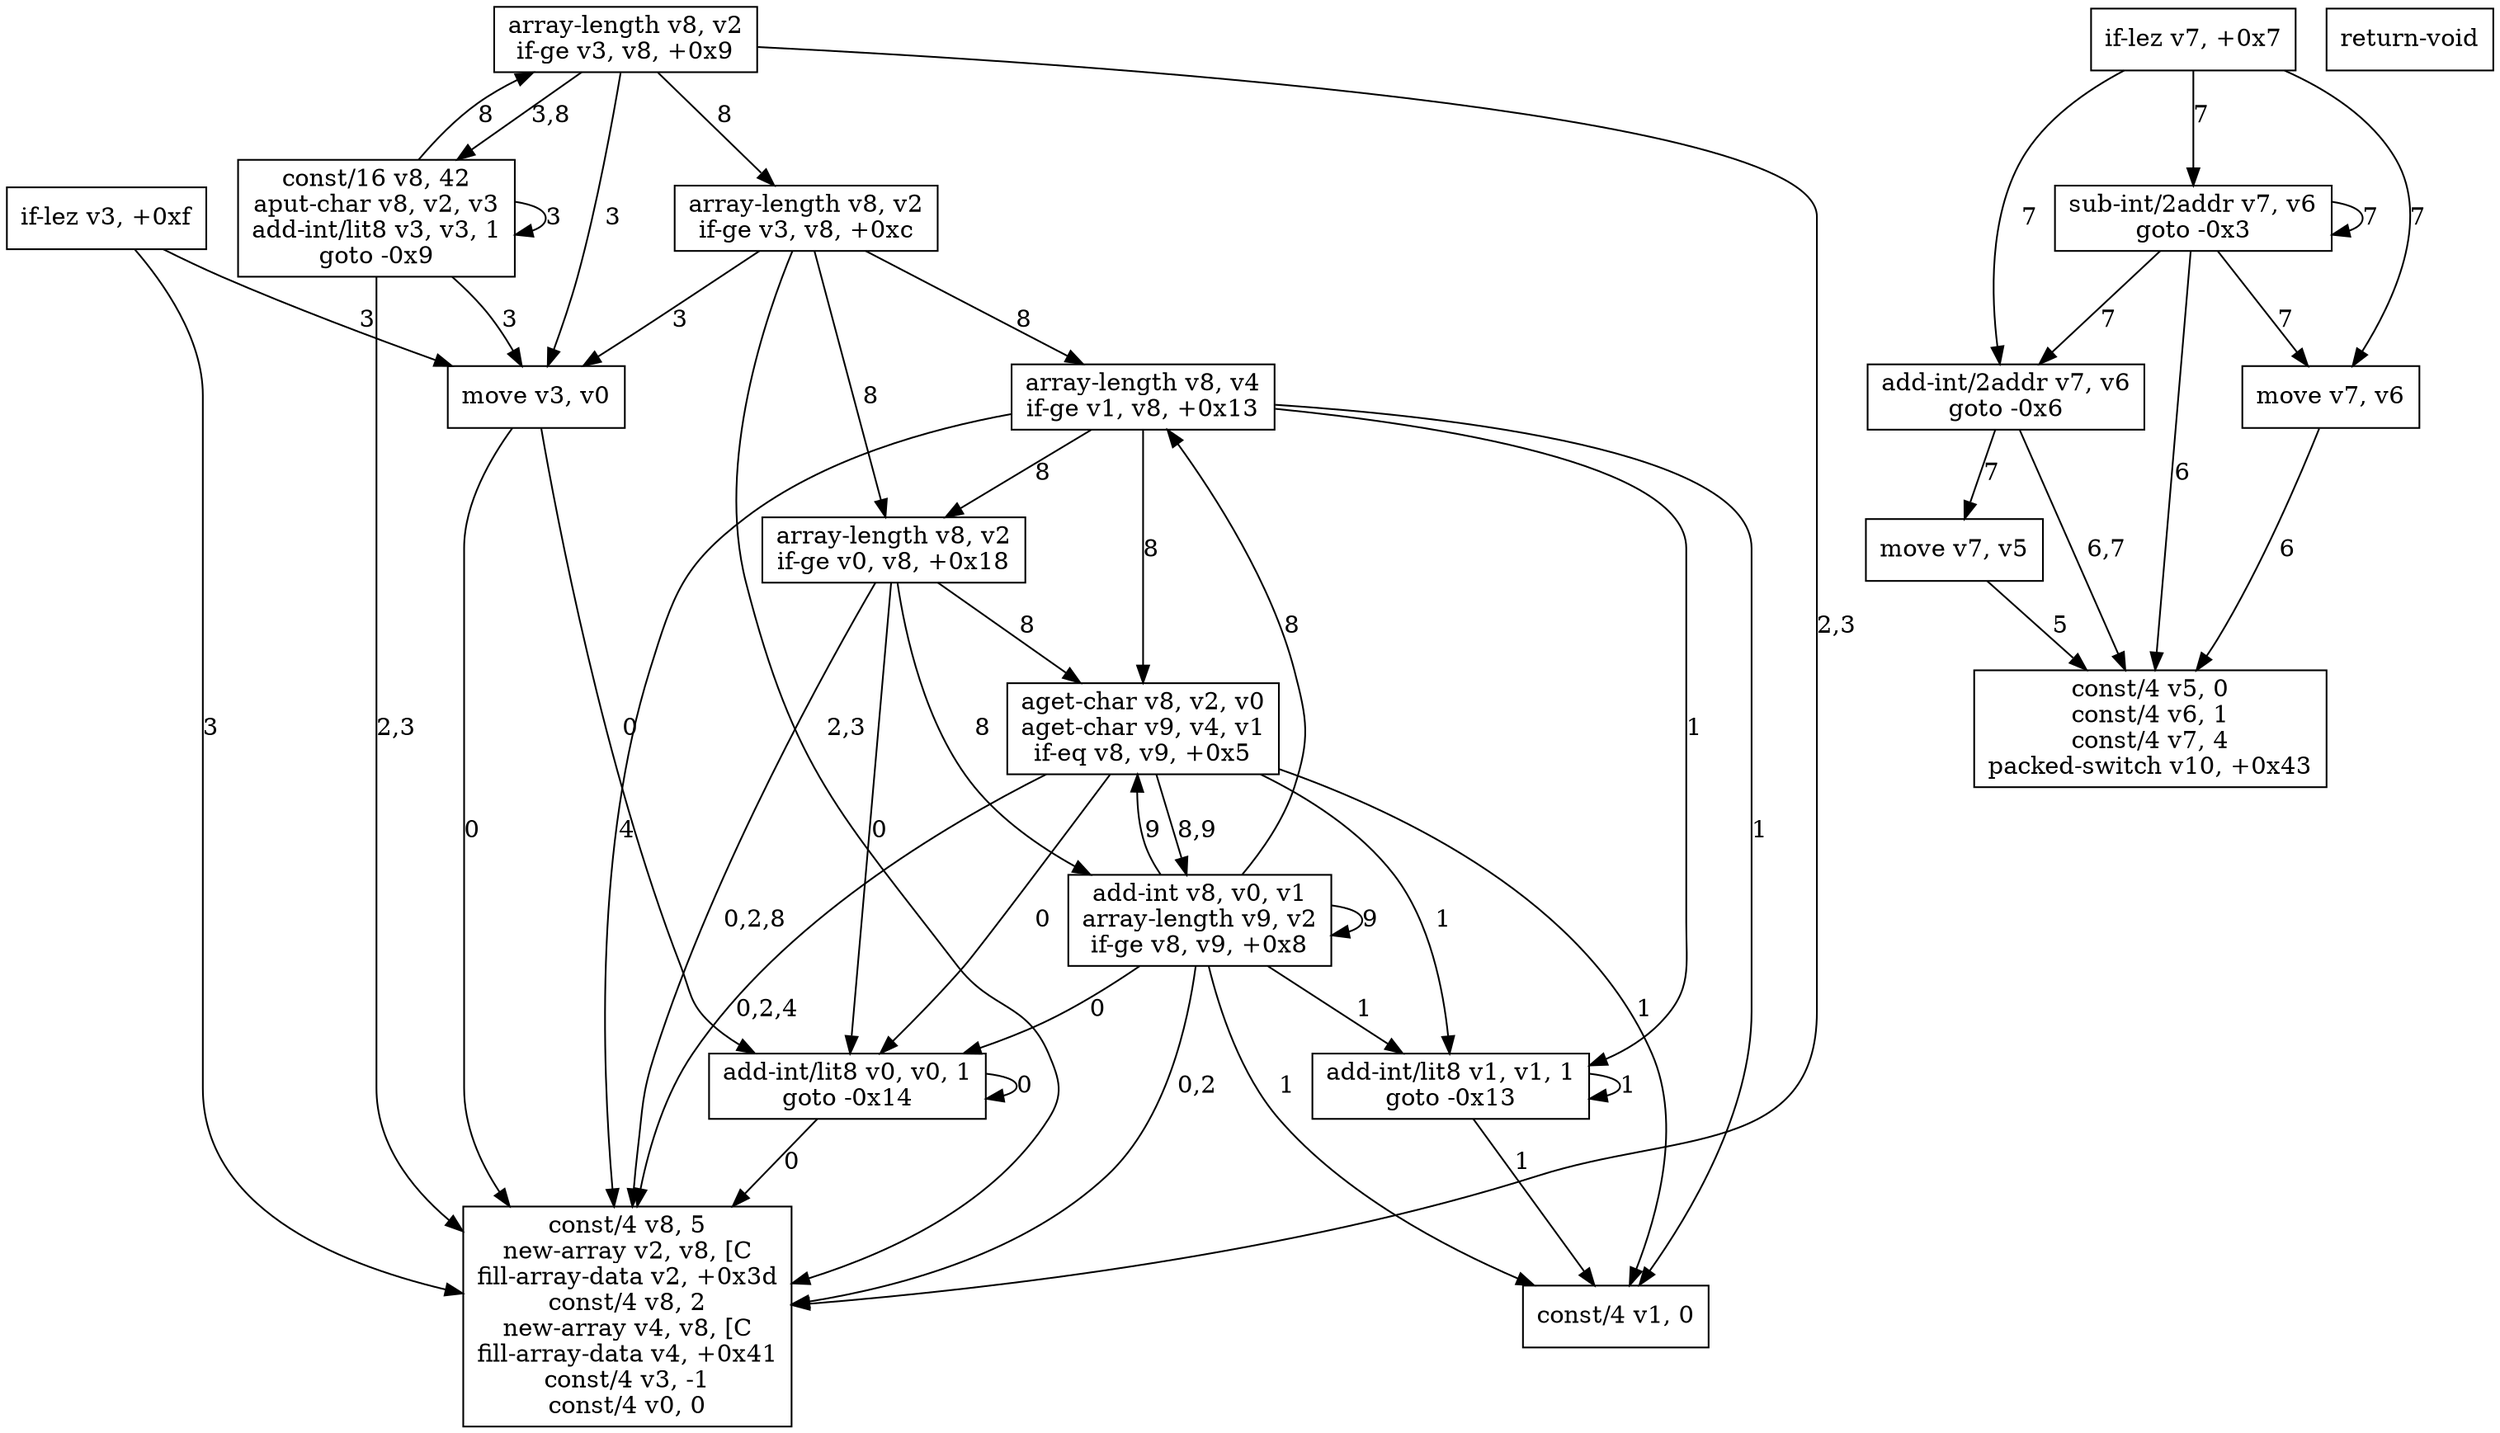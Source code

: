 digraph callGraph {
	node [shape=rectangle]
	411631404  [label="const/4 v1, 0"]
	706277948  [label="if-lez v7, +0x7"]
	2030562336  [label="array-length v8, v4\nif-ge v1, v8, +0x13"]
	1688019098  [label="return-void"]
	801197928  [label="aget-char v8, v2, v0\naget-char v9, v4, v1\nif-eq v8, v9, +0x5"]
	866191240  [label="if-lez v3, +0xf"]
	984849465  [label="const/16 v8, 42\naput-char v8, v2, v3\nadd-int/lit8 v3, v3, 1\ngoto -0x9"]
	1792845110  [label="move v3, v0"]
	128526626  [label="add-int/2addr v7, v6\ngoto -0x6"]
	1631862159  [label="const/4 v8, 5\nnew-array v2, v8, [C\nfill-array-data v2, +0x3d\nconst/4 v8, 2\nnew-array v4, v8, [C\nfill-array-data v4, +0x41\nconst/4 v3, -1\nconst/4 v0, 0"]
	716143810  [label="add-int/lit8 v0, v0, 1\ngoto -0x14"]
	400136488  [label="add-int/lit8 v1, v1, 1\ngoto -0x13"]
	687241927  [label="move v7, v5"]
	451111351  [label="sub-int/2addr v7, v6\ngoto -0x3"]
	679890578  [label="move v7, v6"]
	1638215613  [label="const/4 v5, 0\nconst/4 v6, 1\nconst/4 v7, 4\npacked-switch v10, +0x43"]
	1792393294  [label="array-length v8, v2\nif-ge v0, v8, +0x18"]
	1207769059  [label="array-length v8, v2\nif-ge v3, v8, +0xc"]
	754666084  [label="array-length v8, v2\nif-ge v3, v8, +0x9"]
	875827115  [label="add-int v8, v0, v1\narray-length v9, v2\nif-ge v8, v9, +0x8"]
	801197928 -> 411631404[ label="1" ]
	2030562336 -> 411631404[ label="1" ]
	400136488 -> 411631404[ label="1" ]
	875827115 -> 411631404[ label="1" ]
	875827115 -> 2030562336[ label="8" ]
	1207769059 -> 2030562336[ label="8" ]
	875827115 -> 801197928[ label="9" ]
	1792393294 -> 801197928[ label="8" ]
	2030562336 -> 801197928[ label="8" ]
	984849465 -> 984849465[ label="3" ]
	754666084 -> 984849465[ label="3,8" ]
	866191240 -> 1792845110[ label="3" ]
	984849465 -> 1792845110[ label="3" ]
	1207769059 -> 1792845110[ label="3" ]
	754666084 -> 1792845110[ label="3" ]
	706277948 -> 128526626[ label="7" ]
	451111351 -> 128526626[ label="7" ]
	1792845110 -> 1631862159[ label="0" ]
	801197928 -> 1631862159[ label="0,2,4" ]
	1207769059 -> 1631862159[ label="2,3" ]
	984849465 -> 1631862159[ label="2,3" ]
	2030562336 -> 1631862159[ label="4" ]
	1792393294 -> 1631862159[ label="0,2,8" ]
	716143810 -> 1631862159[ label="0" ]
	875827115 -> 1631862159[ label="0,2" ]
	866191240 -> 1631862159[ label="3" ]
	754666084 -> 1631862159[ label="2,3" ]
	1792845110 -> 716143810[ label="0" ]
	1792393294 -> 716143810[ label="0" ]
	716143810 -> 716143810[ label="0" ]
	875827115 -> 716143810[ label="0" ]
	801197928 -> 716143810[ label="0" ]
	2030562336 -> 400136488[ label="1" ]
	400136488 -> 400136488[ label="1" ]
	801197928 -> 400136488[ label="1" ]
	875827115 -> 400136488[ label="1" ]
	128526626 -> 687241927[ label="7" ]
	706277948 -> 451111351[ label="7" ]
	451111351 -> 451111351[ label="7" ]
	451111351 -> 679890578[ label="7" ]
	706277948 -> 679890578[ label="7" ]
	679890578 -> 1638215613[ label="6" ]
	687241927 -> 1638215613[ label="5" ]
	128526626 -> 1638215613[ label="6,7" ]
	451111351 -> 1638215613[ label="6" ]
	1207769059 -> 1792393294[ label="8" ]
	2030562336 -> 1792393294[ label="8" ]
	754666084 -> 1207769059[ label="8" ]
	984849465 -> 754666084[ label="8" ]
	875827115 -> 875827115[ label="9" ]
	1792393294 -> 875827115[ label="8" ]
	801197928 -> 875827115[ label="8,9" ]
}